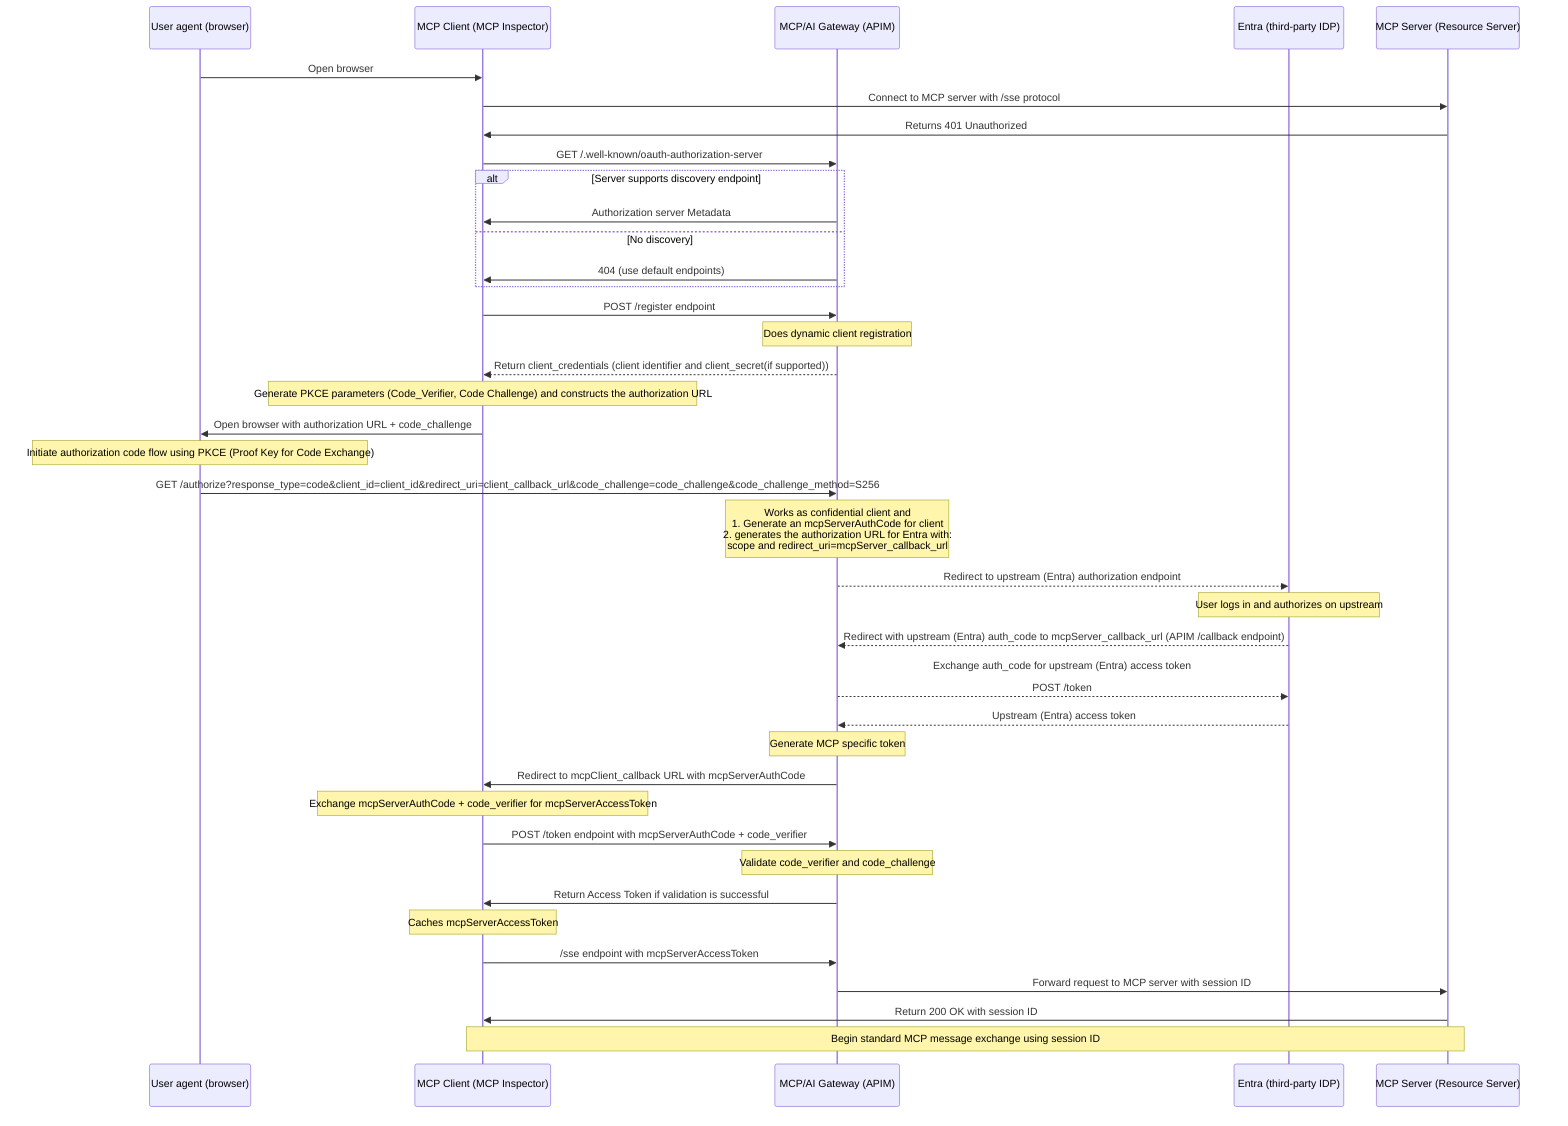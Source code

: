 sequenceDiagram
    participant UserAgent as User agent (browser)
    participant MCPClient as MCP Client (MCP Inspector)
    participant MCPGateway as MCP/AI Gateway (APIM)
    participant UpstreamServices as Entra (third-party IDP)
    participant MCPServer as MCP Server (Resource Server)

    UserAgent->>MCPClient: Open browser
    MCPClient->>MCPServer: Connect to MCP server with /sse protocol
    MCPServer->>MCPClient: Returns 401 Unauthorized
    MCPClient->>MCPGateway: GET /.well-known/oauth-authorization-server
    alt Server supports discovery endpoint
        MCPGateway->>MCPClient: Authorization server Metadata
    else No discovery
        MCPGateway->>MCPClient: 404 (use default endpoints)
    end
    MCPClient->>MCPGateway: POST /register endpoint
    Note over MCPGateway: Does dynamic client registration
    MCPGateway-->>MCPClient: Return client_credentials (client identifier and client_secret(if supported))
    Note over MCPClient: Generate PKCE parameters (Code_Verifier, Code Challenge) and constructs the authorization URL
    MCPClient->>UserAgent: Open browser with authorization URL + code_challenge
    Note over UserAgent: Initiate authorization code flow using PKCE (Proof Key for Code Exchange)
    UserAgent->>MCPGateway: GET /authorize?response_type=code&client_id=client_id&redirect_uri=client_callback_url&code_challenge=code_challenge&code_challenge_method=S256
    Note over MCPGateway: Works as confidential client and<br> 1. Generate an mcpServerAuthCode for client<br> 2. generates the authorization URL for Entra with:<br> scope and redirect_uri=mcpServer_callback_url
    MCPGateway-->>UpstreamServices: Redirect to upstream (Entra) authorization endpoint
    Note over UpstreamServices: User logs in and authorizes on upstream
    UpstreamServices-->>MCPGateway: Redirect with upstream (Entra) auth_code to mcpServer_callback_url (APIM /callback endpoint)
    MCPGateway-->>UpstreamServices: Exchange auth_code for upstream (Entra) access token<br><br> POST /token
    UpstreamServices-->>MCPGateway: Upstream (Entra) access token
    Note over MCPGateway: Generate MCP specific token
    MCPGateway->>MCPClient: Redirect to mcpClient_callback URL with mcpServerAuthCode
    Note over MCPClient: Exchange mcpServerAuthCode + code_verifier for mcpServerAccessToken
    MCPClient->>MCPGateway: POST /token endpoint with mcpServerAuthCode + code_verifier
    Note over MCPGateway: Validate code_verifier and code_challenge
    MCPGateway->>MCPClient: Return Access Token if validation is successful
    Note over MCPClient: Caches mcpServerAccessToken
    MCPClient ->>MCPGateway: /sse endpoint with mcpServerAccessToken
    MCPGateway->>MCPServer: Forward request to MCP server with session ID
    MCPServer->>MCPClient: Return 200 OK with session ID
    Note over MCPClient,MCPServer: Begin standard MCP message exchange using session ID
